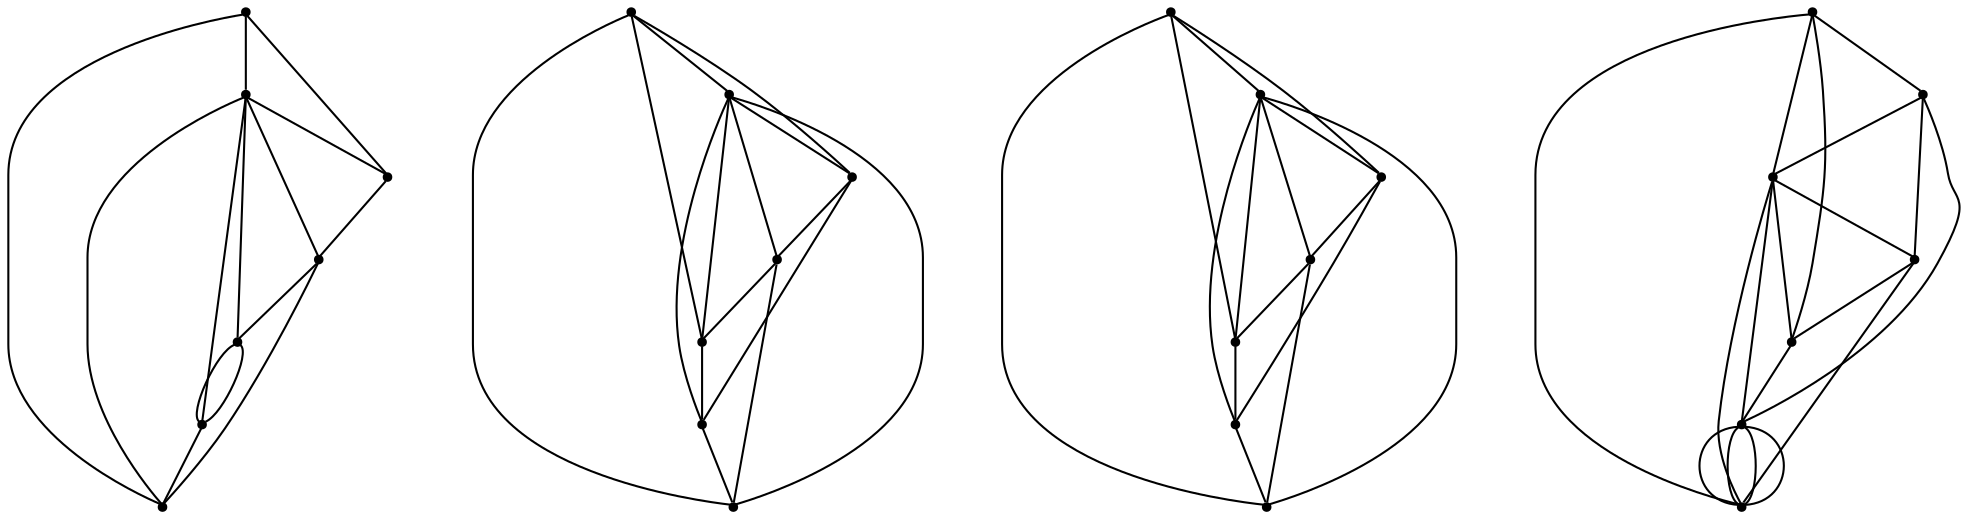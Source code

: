graph {
  node [shape=point,comment="{\"directed\":false,\"doi\":\"10.1007/978-3-030-35802-0_6\",\"figure\":\"2\"}"]

  v0 [pos="1540.1004758469587,346.00508510003806"]
  v1 [pos="1429.2079347509903,503.1034327285262"]
  v2 [pos="1503.1352250766047,272.08191197792814"]
  v3 [pos="1503.1352250766047,419.9328365321114"]
  v4 [pos="1355.2794680396485,272.08191197792814"]
  v5 [pos="1318.3152664781865,346.0050851000381"]
  v6 [pos="1355.2794680396487,419.9328365321114"]
  v7 [pos="1185.9722218807224,346.0050851000381"]
  v8 [pos="1075.0806664052282,503.1034327285262"]
  v9 [pos="1149.0080203192604,272.08191197792814"]
  v10 [pos="1149.0080203192604,419.9328365321114"]
  v11 [pos="1001.1532489027786,272.0819119779281"]
  v12 [pos="1001.1532489027785,419.9328365321114"]
  v13 [pos="964.1900647559996,346.00508510003806"]
  v14 [pos="816.8582603837698,348.02208498944697"]
  v15 [pos="705.965592110966,505.11610865852515"]
  v16 [pos="779.8929937163114,274.0945879079271"]
  v17 [pos="779.8929937163114,421.94958207096676"]
  v18 [pos="632.0382222998295,274.0945879079271"]
  v19 [pos="632.0382222998294,421.9495820709667"]
  v20 [pos="595.0739571499498,348.02208498944697"]
  v21 [pos="447.73799568491285,348.0220849894469"]
  v22 [pos="225.9526551650291,348.0220849894469"]
  v23 [pos="336.8453274121091,505.11610865852515"]
  v24 [pos="410.773762329242,274.0945879079271"]
  v25 [pos="410.773762329242,421.94958207096676"]
  v26 [pos="262.9168885207,274.0945879079271"]
  v27 [pos="262.9168885207,421.94958207096676"]

  v0 -- v1 [id="-1",pos="1540.1004758469587,346.00508510003806 1577.0637235821553,373.7258299073607 1549.3426072404252,447.6533587826997 1429.2079347509903,503.1034327285262"]
  v22 -- v27 [id="-2",pos="225.9526551650291,348.0220849894469 262.9168885207,421.94958207096676 262.9168885207,421.94958207096676 262.9168885207,421.94958207096676"]
  v0 -- v3 [id="-3",pos="1540.1004758469587,346.00508510003806 1532.6066444096787,446.2114772886174 1486.632727121436,463.8515784021249 1477.1228249010437,420.0909789887621 1503.1352250766047,419.9328365321114 1503.1352250766047,419.9328365321114 1503.1352250766047,419.9328365321114"]
  v2 -- v1 [id="-4",pos="1503.1352250766047,272.08191197792814 1604.7848399238856,235.11813164334905 1623.2711375401846,484.62149487050783 1429.2079347509903,503.1034327285262"]
  v3 -- v4 [id="-5",pos="1503.1352250766047,419.9328365321114 1472.3304202128236,352.1645334855214 1423.047616021253,302.8864664837583 1355.2794680396485,272.08191197792814"]
  v5 -- v6 [id="-6",pos="1318.3152664781865,346.0050851000381 1262.8678831328925,309.0414001469166 1304.4535637158028,258.2172633055858 1383.116124536336,239.5186823636073 1461.7702916857327,220.81177144100104 1577.505408731485,234.23874639837493 1577.6137633952421,273.9487496593029 1577.7221180589995,313.6629179105448 1462.2121040118977,379.6684444459687 1477.1186280654756,419.69934272398064 1355.2794680396487,419.9328365321114 1355.2794680396487,419.9328365321114 1355.2794680396487,419.9328365321114"]
  v26 -- v22 [id="-7",pos="262.9168885207,274.0945879079271 225.9526551650291,348.0220849894469 225.9526551650291,348.0220849894469 225.9526551650291,348.0220849894469"]
  v27 -- v25 [id="-8",pos="262.9168885207,421.94958207096676 410.773762329242,421.94958207096676 410.773762329242,421.94958207096676 410.773762329242,421.94958207096676"]
  v6 -- v2 [id="-9",pos="1355.2794680396487,419.9328365321114 1386.0876112953588,352.1645334855214 1435.3662186513616,302.8864664837583 1503.1352250766047,272.08191197792814"]
  v4 -- v1 [id="-10",pos="1355.2794680396485,272.08191197792814 1253.6330644074615,235.11813164334905 1235.1467667911625,484.62149487050783 1429.2079347509903,503.1034327285262"]
  v5 -- v1 [id="-11",pos="1318.3152664781865,346.0050851000381 1281.3541807491918,373.7258299073607 1309.0751699140865,447.6533587826997 1429.2079347509903,503.1034327285262"]
  v7 -- v13 [id="-12",pos="1185.9722218807224,346.0050851000381 1241.418619605542,318.2843402927155 1241.418619605542,276.69907398832737 1185.972317263349,255.90432654715715 1130.530211756724,235.11377589012 1019.6332830599343,235.11377589012 964.1911775533093,253.59565016049999 908.7448116226986,272.0775562246991 908.7448116226986,309.041304765459 964.1900647559996,346.00508510003806"]
  v7 -- v8 [id="-13",pos="1185.9722218807224,346.0050851000381 1222.936518824811,373.7258299073607 1195.2113328243481,447.6533587826997 1075.0806664052282,503.1034327285262"]
  v9 -- v8 [id="-14",pos="1149.0080203192604,272.08191197792814 1250.6617048252738,235.11813164334905 1269.1396087704368,484.62149487050783 1075.0806664052282,503.1034327285262"]
  v10 -- v11 [id="-15",pos="1149.0080203192604,419.9328365321114 1118.2072851142118,352.1645334855214 1068.920284087073,302.8864664837583 1001.1532489027786,272.0819119779281"]
  v11 -- v8 [id="-16",pos="1001.1532489027786,272.0819119779281 899.5015992261314,235.11813164334905 881.0236952809684,484.62149487050783 1075.0806664052282,503.1034327285262"]
  v12 -- v9 [id="-17",pos="1001.1532489027785,419.9328365321114 1031.9560189371934,352.1645334855214 1081.2388867171817,302.8864664837583 1149.0080203192604,272.08191197792814"]
  v13 -- v8 [id="-18",pos="964.1900647559996,346.00508510003806 927.2227155678615,373.7258299073607 954.9479651567422,447.6533587826997 1075.0806664052282,503.1034327285262"]
  v14 -- v20 [id="-19",pos="816.8582603837698,348.02208498944697 872.3014627906001,320.2971751918105 872.0055858830517,273.3277845767045 816.4300718760966,249.6576041279975 760.8586911162917,225.9916204634236 650.0077368454977,225.62907554320088 594.7030459095179,246.89472124039304 539.3942217263876,268.1603351437661 539.627591219339,311.0583046548678 595.0739571499498,348.02208498944697"]
  v14 -- v15 [id="-20",pos="816.8582603837698,348.02208498944697 853.8193620098691,375.7428615905887 826.0982456681388,449.6703904659277 705.965592110966,505.11610865852515"]
  v16 -- v15 [id="-21",pos="779.8929937163114,274.0945879079271 881.5446115987496,237.13080757334802 900.0267123794806,486.6341708005068 705.965592110966,505.11610865852515"]
  v17 -- v18 [id="-22",pos="779.8929937163114,421.94958207096676 749.09012829927,354.1812790243767 699.8073241076993,304.8990470322997 632.0382222998295,274.0945879079271"]
  v18 -- v15 [id="-23",pos="632.0382222998295,274.0945879079271 530.3844742053983,237.13080757334802 511.90653846602646,486.6341708005068 705.965592110966,505.11610865852515"]
  v23 -- v27 [id="-24",pos="336.8453274121091,505.11610865852515 262.9168885207,421.94958207096676 262.9168885207,421.94958207096676 262.9168885207,421.94958207096676"]
  v23 -- v25 [id="-25",pos="336.8453274121091,505.11610865852515 410.773762329242,421.94958207096676 410.773762329242,421.94958207096676 410.773762329242,421.94958207096676"]
  v19 -- v16 [id="-26",pos="632.0382222998294,421.9495820709667 662.8430589578195,354.1812790243767 712.1259267378078,304.8990470322997 779.8929937163114,274.0945879079271"]
  v20 -- v15 [id="-27",pos="595.0739571499498,348.02208498944697 558.1097555884877,375.7428615905887 585.8350051773683,449.6703904659277 705.965592110966,505.11610865852515"]
  v21 -- v22 [id="-28",pos="447.73799568491285,348.0220849894469 392.2916694970632,375.7428297967695 281.40316626561855,375.7428297967695 225.9526551650291,348.0220849894469"]
  v21 -- v23 [id="-29",pos="447.73799568491285,348.0220849894469 484.702236989136,375.7428615905887 456.98115244161465,449.6703904659277 336.8453274121091,505.11610865852515"]
  v24 -- v23 [id="-30",pos="410.773762329242,274.0945879079271 512.4232897424484,237.13080757334802 530.9054223173883,486.6341708005068 336.8453274121091,505.11610865852515"]
  v25 -- v26 [id="-31",pos="410.773762329242,421.94958207096676 379.9688700313865,354.18131081819587 330.6860022513981,304.89907882611885 262.9168885207,274.0945879079271"]
  v26 -- v24 [id="-32",pos="262.9168885207,274.0945879079271 267.53844305339425,237.13080757334802 406.15219587371945,237.13080757334802 410.773762329242,274.0945879079271"]
  v26 -- v24 [id="-33",pos="262.9168885207,274.0945879079271 267.53844305339425,248.68251948726174 406.15219587371945,248.68251948726174 410.773762329242,274.0945879079271"]
  v26 -- v23 [id="-34",pos="262.9168885207,274.0945879079271 161.2673491846652,237.13080757334802 142.7852484039342,486.6341708005068 336.8453274121091,505.11610865852515"]
  v26 -- v24 [id="-35",pos="262.9168885207,274.0945879079271 267.53844305339425,260.2342314011754 406.15219587371945,260.2342314011754 410.773762329242,274.0945879079271"]
  v27 -- v24 [id="-36",pos="262.9168885207,421.94958207096676 293.72180068993606,354.18131081819587 343.0046366757156,304.89907882611885 410.773762329242,274.0945879079271"]
  v22 -- v23 [id="-37",pos="225.9526551650291,348.0220849894469 188.98844962929098,375.7428615905887 216.71369921817154,449.6703904659277 336.8453274121091,505.11610865852515"]
  v0 -- v2 [id="-38",pos="1540.1004758469587,346.00508510003806 1503.1352250766047,272.08191197792814 1503.1352250766047,272.08191197792814 1503.1352250766047,272.08191197792814"]
  v2 -- v4 [id="-39",pos="1503.1352250766047,272.08191197792814 1355.2794680396485,272.08191197792814 1355.2794680396485,272.08191197792814 1355.2794680396485,272.08191197792814"]
  v1 -- v6 [id="-40",pos="1429.2079347509903,503.1034327285262 1355.2794680396487,419.9328365321114 1355.2794680396487,419.9328365321114 1355.2794680396487,419.9328365321114"]
  v1 -- v3 [id="-41",pos="1429.2079347509903,503.1034327285262 1503.1352250766047,419.9328365321114 1503.1352250766047,419.9328365321114 1503.1352250766047,419.9328365321114"]
  v4 -- v5 [id="-42",pos="1355.2794680396485,272.08191197792814 1318.3152664781865,346.0050851000381 1318.3152664781865,346.0050851000381 1318.3152664781865,346.0050851000381"]
  v5 -- v6 [id="-43",pos="1318.3152664781865,346.0050851000381 1355.2794680396487,419.9328365321114 1355.2794680396487,419.9328365321114 1355.2794680396487,419.9328365321114"]
  v7 -- v9 [id="-44",pos="1185.9722218807224,346.0050851000381 1149.0080203192604,272.08191197792814 1149.0080203192604,272.08191197792814 1149.0080203192604,272.08191197792814"]
  v9 -- v11 [id="-45",pos="1149.0080203192604,272.08191197792814 1001.1532489027786,272.0819119779281 1001.1532489027786,272.0819119779281 1001.1532489027786,272.0819119779281"]
  v10 -- v7 [id="-46",pos="1149.0080203192604,419.9328365321114 1185.9722218807224,346.0050851000381 1185.9722218807224,346.0050851000381 1185.9722218807224,346.0050851000381"]
  v8 -- v10 [id="-47",pos="1075.0806664052282,503.1034327285262 1149.0080203192604,419.9328365321114 1149.0080203192604,419.9328365321114 1149.0080203192604,419.9328365321114"]
  v8 -- v12 [id="-48",pos="1075.0806664052282,503.1034327285262 1001.1532489027785,419.9328365321114 1001.1532489027785,419.9328365321114 1001.1532489027785,419.9328365321114"]
  v11 -- v13 [id="-49",pos="1001.1532489027786,272.0819119779281 964.1900647559996,346.00508510003806 964.1900647559996,346.00508510003806 964.1900647559996,346.00508510003806"]
  v12 -- v10 [id="-50",pos="1001.1532489027785,419.9328365321114 1149.0080203192604,419.9328365321114 1149.0080203192604,419.9328365321114 1149.0080203192604,419.9328365321114"]
  v13 -- v12 [id="-51",pos="964.1900647559996,346.00508510003806 1001.1532489027785,419.9328365321114 1001.1532489027785,419.9328365321114 1001.1532489027785,419.9328365321114"]
  v14 -- v16 [id="-52",pos="816.8582603837698,348.02208498944697 779.8929937163114,274.0945879079271 779.8929937163114,274.0945879079271 779.8929937163114,274.0945879079271"]
  v16 -- v18 [id="-53",pos="779.8929937163114,274.0945879079271 632.0382222998295,274.0945879079271 632.0382222998295,274.0945879079271 632.0382222998295,274.0945879079271"]
  v17 -- v14 [id="-54",pos="779.8929937163114,421.94958207096676 816.8582603837698,348.02208498944697 816.8582603837698,348.02208498944697 816.8582603837698,348.02208498944697"]
  v15 -- v17 [id="-55",pos="705.965592110966,505.11610865852515 779.8929937163114,421.94958207096676 779.8929937163114,421.94958207096676 779.8929937163114,421.94958207096676"]
  v15 -- v19 [id="-56",pos="705.965592110966,505.11610865852515 632.0382222998294,421.9495820709667 632.0382222998294,421.9495820709667 632.0382222998294,421.9495820709667"]
  v18 -- v20 [id="-57",pos="632.0382222998295,274.0945879079271 595.0739571499498,348.02208498944697 595.0739571499498,348.02208498944697 595.0739571499498,348.02208498944697"]
  v19 -- v17 [id="-58",pos="632.0382222998294,421.9495820709667 779.8929937163114,421.94958207096676 779.8929937163114,421.94958207096676 779.8929937163114,421.94958207096676"]
  v25 -- v21 [id="-59",pos="410.773762329242,421.94958207096676 447.73799568491285,348.0220849894469 447.73799568491285,348.0220849894469 447.73799568491285,348.0220849894469"]
  v24 -- v26 [id="-60",pos="410.773762329242,274.0945879079271 262.9168885207,274.0945879079271 262.9168885207,274.0945879079271 262.9168885207,274.0945879079271"]
  v20 -- v19 [id="-61",pos="595.0739571499498,348.02208498944697 632.0382222998294,421.9495820709667 632.0382222998294,421.9495820709667 632.0382222998294,421.9495820709667"]
  v21 -- v24 [id="-62",pos="447.73799568491285,348.0220849894469 410.773762329242,274.0945879079271 410.773762329242,274.0945879079271 410.773762329242,274.0945879079271"]
}